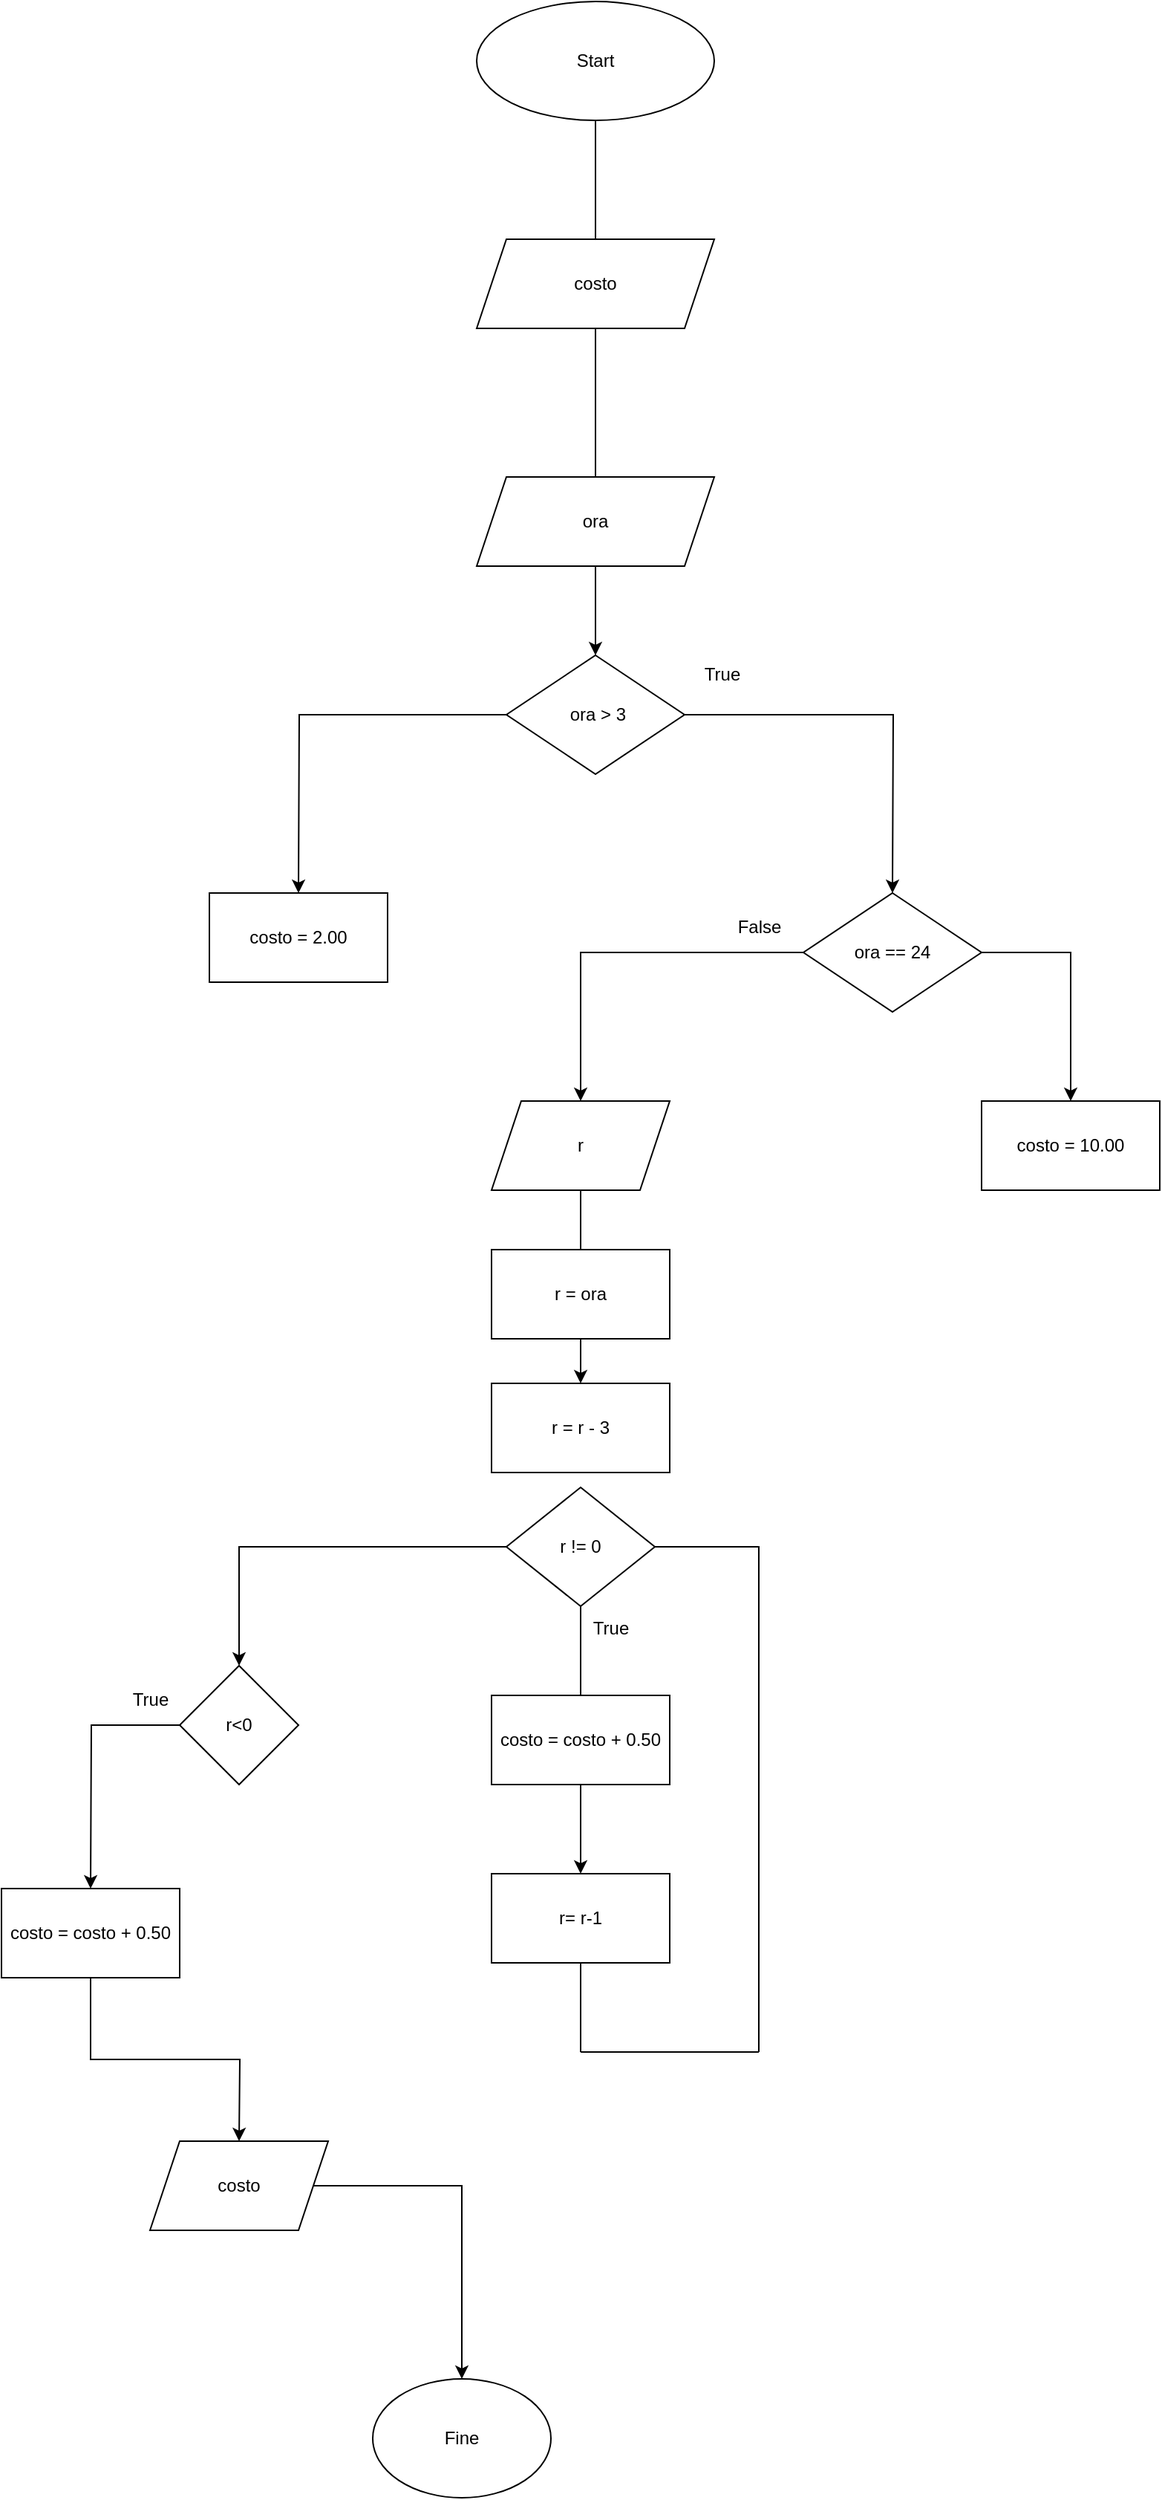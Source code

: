 <mxfile version="27.2.0">
  <diagram name="Pagina-1" id="THEbFEzCsbpBSbU5v9ca">
    <mxGraphModel dx="1301" dy="800" grid="1" gridSize="10" guides="1" tooltips="1" connect="1" arrows="1" fold="1" page="1" pageScale="1" pageWidth="827" pageHeight="1169" math="0" shadow="0">
      <root>
        <mxCell id="0" />
        <mxCell id="1" parent="0" />
        <mxCell id="-2oNrdw5Y2BzcIP9dXEs-1" value="Start" style="ellipse;whiteSpace=wrap;html=1;" vertex="1" parent="1">
          <mxGeometry x="320" y="40" width="160" height="80" as="geometry" />
        </mxCell>
        <mxCell id="-2oNrdw5Y2BzcIP9dXEs-2" value="" style="endArrow=none;html=1;rounded=0;entryX=0.5;entryY=1;entryDx=0;entryDy=0;" edge="1" parent="1" target="-2oNrdw5Y2BzcIP9dXEs-1">
          <mxGeometry width="50" height="50" relative="1" as="geometry">
            <mxPoint x="400" y="200" as="sourcePoint" />
            <mxPoint x="440" y="440" as="targetPoint" />
          </mxGeometry>
        </mxCell>
        <mxCell id="-2oNrdw5Y2BzcIP9dXEs-3" value="costo" style="shape=parallelogram;perimeter=parallelogramPerimeter;whiteSpace=wrap;html=1;fixedSize=1;" vertex="1" parent="1">
          <mxGeometry x="320" y="200" width="160" height="60" as="geometry" />
        </mxCell>
        <mxCell id="-2oNrdw5Y2BzcIP9dXEs-4" value="" style="endArrow=none;html=1;rounded=0;entryX=0.5;entryY=1;entryDx=0;entryDy=0;" edge="1" parent="1" target="-2oNrdw5Y2BzcIP9dXEs-3">
          <mxGeometry width="50" height="50" relative="1" as="geometry">
            <mxPoint x="400" y="360" as="sourcePoint" />
            <mxPoint x="425" y="340" as="targetPoint" />
          </mxGeometry>
        </mxCell>
        <mxCell id="-2oNrdw5Y2BzcIP9dXEs-48" style="edgeStyle=orthogonalEdgeStyle;rounded=0;orthogonalLoop=1;jettySize=auto;html=1;entryX=0.5;entryY=0;entryDx=0;entryDy=0;" edge="1" parent="1" source="-2oNrdw5Y2BzcIP9dXEs-5" target="-2oNrdw5Y2BzcIP9dXEs-7">
          <mxGeometry relative="1" as="geometry" />
        </mxCell>
        <mxCell id="-2oNrdw5Y2BzcIP9dXEs-5" value="&lt;div&gt;ora&lt;/div&gt;" style="shape=parallelogram;perimeter=parallelogramPerimeter;whiteSpace=wrap;html=1;fixedSize=1;" vertex="1" parent="1">
          <mxGeometry x="320" y="360" width="160" height="60" as="geometry" />
        </mxCell>
        <mxCell id="-2oNrdw5Y2BzcIP9dXEs-9" style="edgeStyle=orthogonalEdgeStyle;rounded=0;orthogonalLoop=1;jettySize=auto;html=1;" edge="1" parent="1" source="-2oNrdw5Y2BzcIP9dXEs-7">
          <mxGeometry relative="1" as="geometry">
            <mxPoint x="200" y="640" as="targetPoint" />
          </mxGeometry>
        </mxCell>
        <mxCell id="-2oNrdw5Y2BzcIP9dXEs-13" style="edgeStyle=orthogonalEdgeStyle;rounded=0;orthogonalLoop=1;jettySize=auto;html=1;" edge="1" parent="1" source="-2oNrdw5Y2BzcIP9dXEs-7">
          <mxGeometry relative="1" as="geometry">
            <mxPoint x="600" y="640" as="targetPoint" />
          </mxGeometry>
        </mxCell>
        <mxCell id="-2oNrdw5Y2BzcIP9dXEs-7" value="&amp;nbsp;ora &amp;gt; 3" style="rhombus;whiteSpace=wrap;html=1;" vertex="1" parent="1">
          <mxGeometry x="340" y="480" width="120" height="80" as="geometry" />
        </mxCell>
        <mxCell id="-2oNrdw5Y2BzcIP9dXEs-10" value="&lt;div&gt;True&lt;/div&gt;&lt;div&gt;&lt;br&gt;&lt;/div&gt;" style="text;html=1;align=center;verticalAlign=middle;resizable=0;points=[];autosize=1;strokeColor=none;fillColor=none;" vertex="1" parent="1">
          <mxGeometry x="460" y="480" width="50" height="40" as="geometry" />
        </mxCell>
        <mxCell id="-2oNrdw5Y2BzcIP9dXEs-12" value="costo = 2.00" style="rounded=0;whiteSpace=wrap;html=1;" vertex="1" parent="1">
          <mxGeometry x="140" y="640" width="120" height="60" as="geometry" />
        </mxCell>
        <mxCell id="-2oNrdw5Y2BzcIP9dXEs-47" style="edgeStyle=orthogonalEdgeStyle;rounded=0;orthogonalLoop=1;jettySize=auto;html=1;entryX=0.5;entryY=0;entryDx=0;entryDy=0;" edge="1" parent="1" source="-2oNrdw5Y2BzcIP9dXEs-14" target="-2oNrdw5Y2BzcIP9dXEs-17">
          <mxGeometry relative="1" as="geometry" />
        </mxCell>
        <mxCell id="-2oNrdw5Y2BzcIP9dXEs-14" value="r = ora" style="rounded=0;whiteSpace=wrap;html=1;" vertex="1" parent="1">
          <mxGeometry x="330" y="880" width="120" height="60" as="geometry" />
        </mxCell>
        <mxCell id="-2oNrdw5Y2BzcIP9dXEs-15" value="r" style="shape=parallelogram;perimeter=parallelogramPerimeter;whiteSpace=wrap;html=1;fixedSize=1;" vertex="1" parent="1">
          <mxGeometry x="330" y="780" width="120" height="60" as="geometry" />
        </mxCell>
        <mxCell id="-2oNrdw5Y2BzcIP9dXEs-16" value="" style="endArrow=none;html=1;rounded=0;entryX=0.5;entryY=1;entryDx=0;entryDy=0;exitX=0.5;exitY=0;exitDx=0;exitDy=0;" edge="1" parent="1" source="-2oNrdw5Y2BzcIP9dXEs-14" target="-2oNrdw5Y2BzcIP9dXEs-15">
          <mxGeometry width="50" height="50" relative="1" as="geometry">
            <mxPoint x="390" y="740" as="sourcePoint" />
            <mxPoint x="440" y="690" as="targetPoint" />
          </mxGeometry>
        </mxCell>
        <mxCell id="-2oNrdw5Y2BzcIP9dXEs-17" value="r = r - 3" style="rounded=0;whiteSpace=wrap;html=1;" vertex="1" parent="1">
          <mxGeometry x="330" y="970" width="120" height="60" as="geometry" />
        </mxCell>
        <mxCell id="-2oNrdw5Y2BzcIP9dXEs-45" style="edgeStyle=orthogonalEdgeStyle;rounded=0;orthogonalLoop=1;jettySize=auto;html=1;entryX=0.5;entryY=0;entryDx=0;entryDy=0;" edge="1" parent="1" source="-2oNrdw5Y2BzcIP9dXEs-18" target="-2oNrdw5Y2BzcIP9dXEs-37">
          <mxGeometry relative="1" as="geometry" />
        </mxCell>
        <mxCell id="-2oNrdw5Y2BzcIP9dXEs-18" value="r != 0" style="rhombus;whiteSpace=wrap;html=1;" vertex="1" parent="1">
          <mxGeometry x="340" y="1040" width="100" height="80" as="geometry" />
        </mxCell>
        <mxCell id="-2oNrdw5Y2BzcIP9dXEs-19" value="" style="endArrow=none;html=1;rounded=0;entryX=0.5;entryY=1;entryDx=0;entryDy=0;" edge="1" parent="1" target="-2oNrdw5Y2BzcIP9dXEs-18">
          <mxGeometry width="50" height="50" relative="1" as="geometry">
            <mxPoint x="390" y="1180" as="sourcePoint" />
            <mxPoint x="230" y="1060" as="targetPoint" />
          </mxGeometry>
        </mxCell>
        <mxCell id="-2oNrdw5Y2BzcIP9dXEs-20" value="&lt;div&gt;True&lt;/div&gt;" style="text;html=1;align=center;verticalAlign=middle;resizable=0;points=[];autosize=1;strokeColor=none;fillColor=none;" vertex="1" parent="1">
          <mxGeometry x="385" y="1120" width="50" height="30" as="geometry" />
        </mxCell>
        <mxCell id="-2oNrdw5Y2BzcIP9dXEs-46" style="edgeStyle=orthogonalEdgeStyle;rounded=0;orthogonalLoop=1;jettySize=auto;html=1;entryX=0.5;entryY=0;entryDx=0;entryDy=0;" edge="1" parent="1" source="-2oNrdw5Y2BzcIP9dXEs-22" target="-2oNrdw5Y2BzcIP9dXEs-23">
          <mxGeometry relative="1" as="geometry" />
        </mxCell>
        <mxCell id="-2oNrdw5Y2BzcIP9dXEs-22" value="costo = costo + 0.50" style="rounded=0;whiteSpace=wrap;html=1;" vertex="1" parent="1">
          <mxGeometry x="330" y="1180" width="120" height="60" as="geometry" />
        </mxCell>
        <mxCell id="-2oNrdw5Y2BzcIP9dXEs-23" value="r= r-1" style="rounded=0;whiteSpace=wrap;html=1;" vertex="1" parent="1">
          <mxGeometry x="330" y="1300" width="120" height="60" as="geometry" />
        </mxCell>
        <mxCell id="-2oNrdw5Y2BzcIP9dXEs-24" value="" style="endArrow=none;html=1;rounded=0;entryX=0.5;entryY=1;entryDx=0;entryDy=0;" edge="1" parent="1" target="-2oNrdw5Y2BzcIP9dXEs-23">
          <mxGeometry width="50" height="50" relative="1" as="geometry">
            <mxPoint x="390" y="1420" as="sourcePoint" />
            <mxPoint x="230" y="1150" as="targetPoint" />
          </mxGeometry>
        </mxCell>
        <mxCell id="-2oNrdw5Y2BzcIP9dXEs-25" value="" style="endArrow=none;html=1;rounded=0;" edge="1" parent="1">
          <mxGeometry width="50" height="50" relative="1" as="geometry">
            <mxPoint x="390" y="1420" as="sourcePoint" />
            <mxPoint x="510" y="1420" as="targetPoint" />
            <Array as="points">
              <mxPoint x="450" y="1420" />
            </Array>
          </mxGeometry>
        </mxCell>
        <mxCell id="-2oNrdw5Y2BzcIP9dXEs-26" value="" style="endArrow=none;html=1;rounded=0;entryX=1;entryY=0.5;entryDx=0;entryDy=0;" edge="1" parent="1" target="-2oNrdw5Y2BzcIP9dXEs-18">
          <mxGeometry width="50" height="50" relative="1" as="geometry">
            <mxPoint x="510" y="1420" as="sourcePoint" />
            <mxPoint x="230" y="1150" as="targetPoint" />
            <Array as="points">
              <mxPoint x="510" y="1080" />
            </Array>
          </mxGeometry>
        </mxCell>
        <mxCell id="-2oNrdw5Y2BzcIP9dXEs-44" style="edgeStyle=orthogonalEdgeStyle;rounded=0;orthogonalLoop=1;jettySize=auto;html=1;entryX=0.5;entryY=0;entryDx=0;entryDy=0;" edge="1" parent="1" source="-2oNrdw5Y2BzcIP9dXEs-28" target="-2oNrdw5Y2BzcIP9dXEs-43">
          <mxGeometry relative="1" as="geometry" />
        </mxCell>
        <mxCell id="-2oNrdw5Y2BzcIP9dXEs-28" value="costo" style="shape=parallelogram;perimeter=parallelogramPerimeter;whiteSpace=wrap;html=1;fixedSize=1;" vertex="1" parent="1">
          <mxGeometry x="100" y="1480" width="120" height="60" as="geometry" />
        </mxCell>
        <mxCell id="-2oNrdw5Y2BzcIP9dXEs-33" style="edgeStyle=orthogonalEdgeStyle;rounded=0;orthogonalLoop=1;jettySize=auto;html=1;entryX=0.5;entryY=0;entryDx=0;entryDy=0;" edge="1" parent="1" source="-2oNrdw5Y2BzcIP9dXEs-32" target="-2oNrdw5Y2BzcIP9dXEs-15">
          <mxGeometry relative="1" as="geometry" />
        </mxCell>
        <mxCell id="-2oNrdw5Y2BzcIP9dXEs-36" style="edgeStyle=orthogonalEdgeStyle;rounded=0;orthogonalLoop=1;jettySize=auto;html=1;entryX=0.5;entryY=0;entryDx=0;entryDy=0;exitX=1;exitY=0.5;exitDx=0;exitDy=0;" edge="1" parent="1" source="-2oNrdw5Y2BzcIP9dXEs-32" target="-2oNrdw5Y2BzcIP9dXEs-35">
          <mxGeometry relative="1" as="geometry" />
        </mxCell>
        <mxCell id="-2oNrdw5Y2BzcIP9dXEs-32" value="ora == 24" style="rhombus;whiteSpace=wrap;html=1;" vertex="1" parent="1">
          <mxGeometry x="540" y="640" width="120" height="80" as="geometry" />
        </mxCell>
        <mxCell id="-2oNrdw5Y2BzcIP9dXEs-34" value="False" style="text;html=1;align=center;verticalAlign=middle;resizable=0;points=[];autosize=1;strokeColor=none;fillColor=none;" vertex="1" parent="1">
          <mxGeometry x="485" y="648" width="50" height="30" as="geometry" />
        </mxCell>
        <mxCell id="-2oNrdw5Y2BzcIP9dXEs-35" value="costo = 10.00" style="rounded=0;whiteSpace=wrap;html=1;" vertex="1" parent="1">
          <mxGeometry x="660" y="780" width="120" height="60" as="geometry" />
        </mxCell>
        <mxCell id="-2oNrdw5Y2BzcIP9dXEs-38" style="edgeStyle=orthogonalEdgeStyle;rounded=0;orthogonalLoop=1;jettySize=auto;html=1;" edge="1" parent="1" source="-2oNrdw5Y2BzcIP9dXEs-37">
          <mxGeometry relative="1" as="geometry">
            <mxPoint x="60" y="1310" as="targetPoint" />
          </mxGeometry>
        </mxCell>
        <mxCell id="-2oNrdw5Y2BzcIP9dXEs-37" value="r&amp;lt;0" style="rhombus;whiteSpace=wrap;html=1;" vertex="1" parent="1">
          <mxGeometry x="120" y="1160" width="80" height="80" as="geometry" />
        </mxCell>
        <mxCell id="-2oNrdw5Y2BzcIP9dXEs-39" value="True" style="text;html=1;align=center;verticalAlign=middle;resizable=0;points=[];autosize=1;strokeColor=none;fillColor=none;" vertex="1" parent="1">
          <mxGeometry x="75" y="1168" width="50" height="30" as="geometry" />
        </mxCell>
        <mxCell id="-2oNrdw5Y2BzcIP9dXEs-42" style="edgeStyle=orthogonalEdgeStyle;rounded=0;orthogonalLoop=1;jettySize=auto;html=1;exitX=0.5;exitY=1;exitDx=0;exitDy=0;" edge="1" parent="1" source="-2oNrdw5Y2BzcIP9dXEs-40">
          <mxGeometry relative="1" as="geometry">
            <mxPoint x="160" y="1480" as="targetPoint" />
          </mxGeometry>
        </mxCell>
        <mxCell id="-2oNrdw5Y2BzcIP9dXEs-40" value="costo = costo + 0.50" style="rounded=0;whiteSpace=wrap;html=1;" vertex="1" parent="1">
          <mxGeometry y="1310" width="120" height="60" as="geometry" />
        </mxCell>
        <mxCell id="-2oNrdw5Y2BzcIP9dXEs-43" value="Fine" style="ellipse;whiteSpace=wrap;html=1;" vertex="1" parent="1">
          <mxGeometry x="250" y="1640" width="120" height="80" as="geometry" />
        </mxCell>
      </root>
    </mxGraphModel>
  </diagram>
</mxfile>
